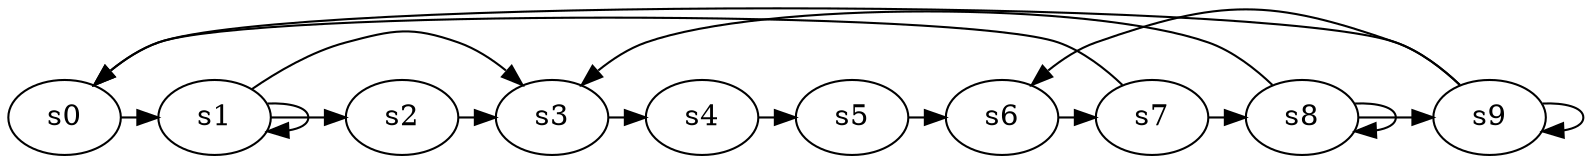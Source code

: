 digraph game_0465_cycle_10 {
    s0 [name="s0", player=0, target=1];
    s1 [name="s1", player=0];
    s2 [name="s2", player=0];
    s3 [name="s3", player=1];
    s4 [name="s4", player=0];
    s5 [name="s5", player=1];
    s6 [name="s6", player=1];
    s7 [name="s7", player=0];
    s8 [name="s8", player=1];
    s9 [name="s9", player=1];

    s0 -> s1 [constraint="time % 3 == 2"];
    s1 -> s2 [constraint="time % 7 == 2"];
    s2 -> s3 [constraint="time % 2 == 0"];
    s3 -> s4 [constraint="time % 4 == 0 || time % 4 == 1"];
    s4 -> s5 [constraint="time % 7 == 1"];
    s5 -> s6 [constraint="time % 7 == 0"];
    s6 -> s7 [constraint="time % 6 == 0"];
    s7 -> s8 [constraint="!(time % 4 == 0)"];
    s8 -> s9 [constraint="time % 3 == 0 && !(time % 5 == 0)"];
    s9 -> s0 [constraint="time % 2 == 1 || time % 2 == 0"];
    s1 -> s1 [constraint="time % 2 == 0"];
    s1 -> s3 [constraint="time == 8 || time == 11"];
    s7 -> s0 [constraint="time == 7 || time == 11"];
    s8 -> s8 [constraint="time % 3 == 0"];
    s8 -> s3 [constraint="time == 4 || time == 13"];
    s9 -> s9 [constraint="time % 2 == 0"];
    s9 -> s6 [constraint="time == 0"];
}
